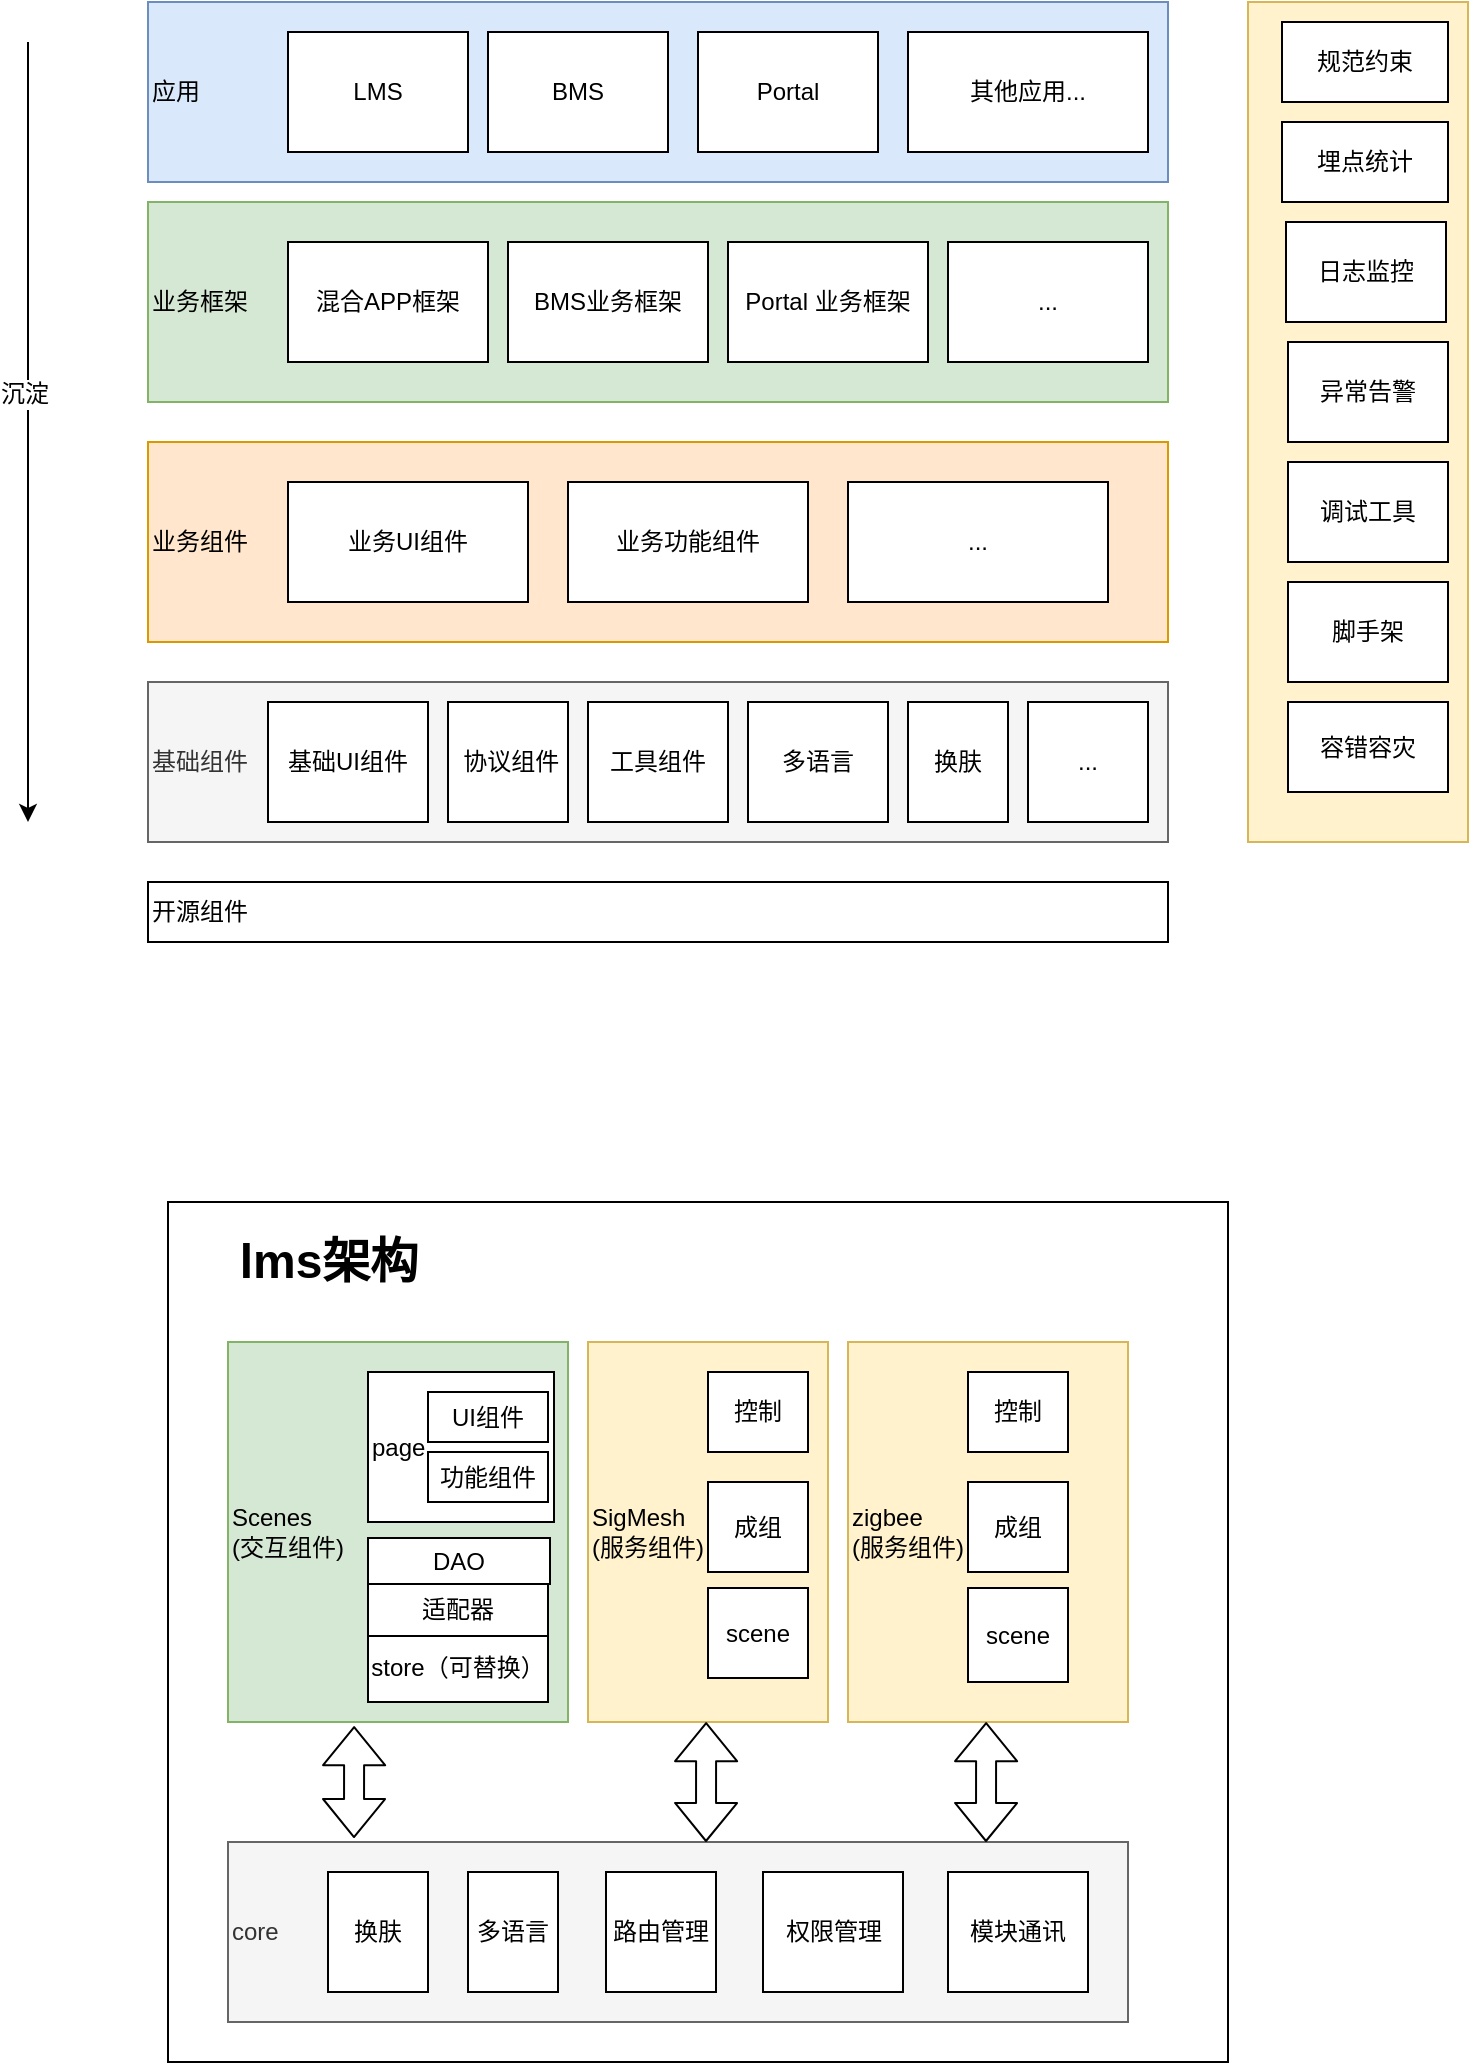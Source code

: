 <mxfile version="12.3.6" type="github" pages="1">
  <diagram id="mC2z6ZHij45KzqhMj24y" name="Page-1">
    <mxGraphModel dx="786" dy="487" grid="1" gridSize="10" guides="1" tooltips="1" connect="1" arrows="1" fold="1" page="1" pageScale="1" pageWidth="850" pageHeight="1100" math="0" shadow="0">
      <root>
        <mxCell id="0"/>
        <mxCell id="1" parent="0"/>
        <mxCell id="fKgnZvQEvgCLy6BaPN-c-21" value="" style="rounded=0;whiteSpace=wrap;html=1;" vertex="1" parent="1">
          <mxGeometry x="120" y="660" width="530" height="430" as="geometry"/>
        </mxCell>
        <mxCell id="YCONs0wasow0GZZ-GPy--1" value="应用" style="rounded=0;whiteSpace=wrap;html=1;fillColor=#dae8fc;strokeColor=#6c8ebf;align=left;" parent="1" vertex="1">
          <mxGeometry x="110" y="60" width="510" height="90" as="geometry"/>
        </mxCell>
        <mxCell id="YCONs0wasow0GZZ-GPy--2" value="BMS" style="rounded=0;whiteSpace=wrap;html=1;" parent="1" vertex="1">
          <mxGeometry x="280" y="75" width="90" height="60" as="geometry"/>
        </mxCell>
        <mxCell id="YCONs0wasow0GZZ-GPy--3" value="Portal" style="rounded=0;whiteSpace=wrap;html=1;" parent="1" vertex="1">
          <mxGeometry x="385" y="75" width="90" height="60" as="geometry"/>
        </mxCell>
        <mxCell id="YCONs0wasow0GZZ-GPy--8" value="业务框架" style="rounded=0;whiteSpace=wrap;html=1;align=left;fillColor=#d5e8d4;strokeColor=#82b366;" parent="1" vertex="1">
          <mxGeometry x="110" y="160" width="510" height="100" as="geometry"/>
        </mxCell>
        <mxCell id="YCONs0wasow0GZZ-GPy--12" value="混合APP框架" style="rounded=0;whiteSpace=wrap;html=1;" parent="1" vertex="1">
          <mxGeometry x="180" y="180" width="100" height="60" as="geometry"/>
        </mxCell>
        <mxCell id="YCONs0wasow0GZZ-GPy--13" value="BMS业务框架" style="rounded=0;whiteSpace=wrap;html=1;" parent="1" vertex="1">
          <mxGeometry x="290" y="180" width="100" height="60" as="geometry"/>
        </mxCell>
        <mxCell id="YCONs0wasow0GZZ-GPy--14" value="业务组件" style="rounded=0;whiteSpace=wrap;html=1;align=left;fillColor=#ffe6cc;strokeColor=#d79b00;" parent="1" vertex="1">
          <mxGeometry x="110" y="280" width="510" height="100" as="geometry"/>
        </mxCell>
        <mxCell id="YCONs0wasow0GZZ-GPy--17" value="业务UI组件" style="rounded=0;whiteSpace=wrap;html=1;" parent="1" vertex="1">
          <mxGeometry x="180" y="300" width="120" height="60" as="geometry"/>
        </mxCell>
        <mxCell id="YCONs0wasow0GZZ-GPy--19" value="业务功能组件" style="rounded=0;whiteSpace=wrap;html=1;" parent="1" vertex="1">
          <mxGeometry x="320" y="300" width="120" height="60" as="geometry"/>
        </mxCell>
        <mxCell id="YCONs0wasow0GZZ-GPy--20" value="基础组件" style="rounded=0;whiteSpace=wrap;html=1;align=left;fillColor=#f5f5f5;strokeColor=#666666;fontColor=#333333;" parent="1" vertex="1">
          <mxGeometry x="110" y="400" width="510" height="80" as="geometry"/>
        </mxCell>
        <mxCell id="YCONs0wasow0GZZ-GPy--21" value="基础UI组件" style="rounded=0;whiteSpace=wrap;html=1;" parent="1" vertex="1">
          <mxGeometry x="170" y="410" width="80" height="60" as="geometry"/>
        </mxCell>
        <mxCell id="YCONs0wasow0GZZ-GPy--22" value="&amp;nbsp;协议组件" style="rounded=0;whiteSpace=wrap;html=1;" parent="1" vertex="1">
          <mxGeometry x="260" y="410" width="60" height="60" as="geometry"/>
        </mxCell>
        <mxCell id="YCONs0wasow0GZZ-GPy--25" value="其他应用..." style="rounded=0;whiteSpace=wrap;html=1;" parent="1" vertex="1">
          <mxGeometry x="490" y="75" width="120" height="60" as="geometry"/>
        </mxCell>
        <mxCell id="YCONs0wasow0GZZ-GPy--26" value="工具组件" style="rounded=0;whiteSpace=wrap;html=1;" parent="1" vertex="1">
          <mxGeometry x="330" y="410" width="70" height="60" as="geometry"/>
        </mxCell>
        <mxCell id="6pe8D8bSwLI52zhU29Og-7" value="多语言" style="rounded=0;whiteSpace=wrap;html=1;" parent="1" vertex="1">
          <mxGeometry x="410" y="410" width="70" height="60" as="geometry"/>
        </mxCell>
        <mxCell id="6pe8D8bSwLI52zhU29Og-8" value="换肤" style="rounded=0;whiteSpace=wrap;html=1;" parent="1" vertex="1">
          <mxGeometry x="490" y="410" width="50" height="60" as="geometry"/>
        </mxCell>
        <mxCell id="6pe8D8bSwLI52zhU29Og-12" value="Portal 业务框架" style="rounded=0;whiteSpace=wrap;html=1;" parent="1" vertex="1">
          <mxGeometry x="400" y="180" width="100" height="60" as="geometry"/>
        </mxCell>
        <mxCell id="6pe8D8bSwLI52zhU29Og-13" value="..." style="rounded=0;whiteSpace=wrap;html=1;" parent="1" vertex="1">
          <mxGeometry x="550" y="410" width="60" height="60" as="geometry"/>
        </mxCell>
        <mxCell id="6pe8D8bSwLI52zhU29Og-16" value="LMS" style="rounded=0;whiteSpace=wrap;html=1;" parent="1" vertex="1">
          <mxGeometry x="180" y="75" width="90" height="60" as="geometry"/>
        </mxCell>
        <mxCell id="6pe8D8bSwLI52zhU29Og-17" value="" style="endArrow=classic;html=1;" parent="1" edge="1">
          <mxGeometry width="50" height="50" relative="1" as="geometry">
            <mxPoint x="50" y="80" as="sourcePoint"/>
            <mxPoint x="50" y="470" as="targetPoint"/>
          </mxGeometry>
        </mxCell>
        <mxCell id="6pe8D8bSwLI52zhU29Og-18" value="沉淀" style="text;html=1;align=center;verticalAlign=middle;resizable=0;points=[];;labelBackgroundColor=#ffffff;" parent="6pe8D8bSwLI52zhU29Og-17" vertex="1" connectable="0">
          <mxGeometry x="-0.097" y="-2" relative="1" as="geometry">
            <mxPoint as="offset"/>
          </mxGeometry>
        </mxCell>
        <mxCell id="6pe8D8bSwLI52zhU29Og-19" value="" style="rounded=0;whiteSpace=wrap;html=1;fillColor=#fff2cc;strokeColor=#d6b656;align=left;" parent="1" vertex="1">
          <mxGeometry x="660" y="60" width="110" height="420" as="geometry"/>
        </mxCell>
        <mxCell id="6pe8D8bSwLI52zhU29Og-20" value="埋点统计" style="rounded=0;whiteSpace=wrap;html=1;" parent="1" vertex="1">
          <mxGeometry x="677" y="120" width="83" height="40" as="geometry"/>
        </mxCell>
        <mxCell id="6pe8D8bSwLI52zhU29Og-24" value="日志监控" style="rounded=0;whiteSpace=wrap;html=1;" parent="1" vertex="1">
          <mxGeometry x="679" y="170" width="80" height="50" as="geometry"/>
        </mxCell>
        <mxCell id="6pe8D8bSwLI52zhU29Og-25" value="异常告警" style="rounded=0;whiteSpace=wrap;html=1;" parent="1" vertex="1">
          <mxGeometry x="680" y="230" width="80" height="50" as="geometry"/>
        </mxCell>
        <mxCell id="6pe8D8bSwLI52zhU29Og-28" value="调试工具" style="rounded=0;whiteSpace=wrap;html=1;" parent="1" vertex="1">
          <mxGeometry x="680" y="290" width="80" height="50" as="geometry"/>
        </mxCell>
        <mxCell id="6pe8D8bSwLI52zhU29Og-31" value="脚手架" style="rounded=0;whiteSpace=wrap;html=1;" parent="1" vertex="1">
          <mxGeometry x="680" y="350" width="80" height="50" as="geometry"/>
        </mxCell>
        <mxCell id="6pe8D8bSwLI52zhU29Og-36" value="..." style="rounded=0;whiteSpace=wrap;html=1;" parent="1" vertex="1">
          <mxGeometry x="460" y="300" width="130" height="60" as="geometry"/>
        </mxCell>
        <mxCell id="6pe8D8bSwLI52zhU29Og-37" value="..." style="rounded=0;whiteSpace=wrap;html=1;" parent="1" vertex="1">
          <mxGeometry x="510" y="180" width="100" height="60" as="geometry"/>
        </mxCell>
        <mxCell id="6pe8D8bSwLI52zhU29Og-38" value="开源组件" style="rounded=0;whiteSpace=wrap;html=1;align=left;glass=0;comic=0;" parent="1" vertex="1">
          <mxGeometry x="110" y="500" width="510" height="30" as="geometry"/>
        </mxCell>
        <mxCell id="6pe8D8bSwLI52zhU29Og-40" value="规范约束" style="rounded=0;whiteSpace=wrap;html=1;" parent="1" vertex="1">
          <mxGeometry x="677" y="70" width="83" height="40" as="geometry"/>
        </mxCell>
        <mxCell id="6pe8D8bSwLI52zhU29Og-52" value="Scenes&lt;br&gt;(交互组件)" style="rounded=0;whiteSpace=wrap;html=1;align=left;fillColor=#d5e8d4;strokeColor=#82b366;" parent="1" vertex="1">
          <mxGeometry x="150" y="730" width="170" height="190" as="geometry"/>
        </mxCell>
        <mxCell id="6pe8D8bSwLI52zhU29Og-54" value="page" style="rounded=0;whiteSpace=wrap;html=1;align=left;" parent="1" vertex="1">
          <mxGeometry x="220" y="745" width="93" height="75" as="geometry"/>
        </mxCell>
        <mxCell id="6pe8D8bSwLI52zhU29Og-57" value="core" style="rounded=0;whiteSpace=wrap;html=1;shadow=0;align=left;fillColor=#f5f5f5;strokeColor=#666666;fontColor=#333333;" parent="1" vertex="1">
          <mxGeometry x="150" y="980" width="450" height="90" as="geometry"/>
        </mxCell>
        <mxCell id="6pe8D8bSwLI52zhU29Og-59" value="SigMesh&lt;br&gt;(服务组件)" style="rounded=0;whiteSpace=wrap;html=1;align=left;fillColor=#fff2cc;strokeColor=#d6b656;" parent="1" vertex="1">
          <mxGeometry x="330" y="730" width="120" height="190" as="geometry"/>
        </mxCell>
        <mxCell id="6pe8D8bSwLI52zhU29Og-61" value="控制" style="rounded=0;whiteSpace=wrap;html=1;shadow=0;glass=0;comic=0;" parent="1" vertex="1">
          <mxGeometry x="390" y="745" width="50" height="40" as="geometry"/>
        </mxCell>
        <mxCell id="6pe8D8bSwLI52zhU29Og-62" value="成组" style="rounded=0;whiteSpace=wrap;html=1;shadow=0;glass=0;comic=0;" parent="1" vertex="1">
          <mxGeometry x="390" y="800" width="50" height="45" as="geometry"/>
        </mxCell>
        <mxCell id="6pe8D8bSwLI52zhU29Og-63" value="scene" style="rounded=0;whiteSpace=wrap;html=1;shadow=0;glass=0;comic=0;" parent="1" vertex="1">
          <mxGeometry x="390" y="853" width="50" height="45" as="geometry"/>
        </mxCell>
        <mxCell id="6pe8D8bSwLI52zhU29Og-71" value="换肤" style="rounded=0;whiteSpace=wrap;html=1;shadow=0;glass=0;comic=0;" parent="1" vertex="1">
          <mxGeometry x="200" y="995" width="50" height="60" as="geometry"/>
        </mxCell>
        <mxCell id="6pe8D8bSwLI52zhU29Og-73" value="多语言" style="rounded=0;whiteSpace=wrap;html=1;shadow=0;glass=0;comic=0;" parent="1" vertex="1">
          <mxGeometry x="270" y="995" width="45" height="60" as="geometry"/>
        </mxCell>
        <mxCell id="6pe8D8bSwLI52zhU29Og-74" value="zigbee&lt;br&gt;(服务组件)" style="rounded=0;whiteSpace=wrap;html=1;align=left;fillColor=#fff2cc;strokeColor=#d6b656;" parent="1" vertex="1">
          <mxGeometry x="460" y="730" width="140" height="190" as="geometry"/>
        </mxCell>
        <mxCell id="6pe8D8bSwLI52zhU29Og-76" value="控制" style="rounded=0;whiteSpace=wrap;html=1;shadow=0;glass=0;comic=0;" parent="1" vertex="1">
          <mxGeometry x="520" y="745" width="50" height="40" as="geometry"/>
        </mxCell>
        <mxCell id="6pe8D8bSwLI52zhU29Og-77" value="成组" style="rounded=0;whiteSpace=wrap;html=1;shadow=0;glass=0;comic=0;" parent="1" vertex="1">
          <mxGeometry x="520" y="800" width="50" height="45" as="geometry"/>
        </mxCell>
        <mxCell id="6pe8D8bSwLI52zhU29Og-78" value="scene" style="rounded=0;whiteSpace=wrap;html=1;shadow=0;glass=0;comic=0;" parent="1" vertex="1">
          <mxGeometry x="520" y="853" width="50" height="47" as="geometry"/>
        </mxCell>
        <mxCell id="fKgnZvQEvgCLy6BaPN-c-1" value="容错容灾" style="rounded=0;whiteSpace=wrap;html=1;" vertex="1" parent="1">
          <mxGeometry x="680" y="410" width="80" height="45" as="geometry"/>
        </mxCell>
        <mxCell id="fKgnZvQEvgCLy6BaPN-c-7" value="路由管理" style="rounded=0;whiteSpace=wrap;html=1;shadow=0;glass=0;comic=0;" vertex="1" parent="1">
          <mxGeometry x="339" y="995" width="55" height="60" as="geometry"/>
        </mxCell>
        <mxCell id="fKgnZvQEvgCLy6BaPN-c-11" value="权限管理" style="rounded=0;whiteSpace=wrap;html=1;" vertex="1" parent="1">
          <mxGeometry x="417.5" y="995" width="70" height="60" as="geometry"/>
        </mxCell>
        <mxCell id="fKgnZvQEvgCLy6BaPN-c-12" value="模块通讯" style="rounded=0;whiteSpace=wrap;html=1;" vertex="1" parent="1">
          <mxGeometry x="510" y="995" width="70" height="60" as="geometry"/>
        </mxCell>
        <mxCell id="fKgnZvQEvgCLy6BaPN-c-13" value="store（可替换）" style="rounded=0;whiteSpace=wrap;html=1;" vertex="1" parent="1">
          <mxGeometry x="220" y="876" width="90" height="34" as="geometry"/>
        </mxCell>
        <mxCell id="fKgnZvQEvgCLy6BaPN-c-14" value="适配器" style="rounded=0;whiteSpace=wrap;html=1;" vertex="1" parent="1">
          <mxGeometry x="220" y="850" width="90" height="27" as="geometry"/>
        </mxCell>
        <mxCell id="fKgnZvQEvgCLy6BaPN-c-15" value="DAO" style="rounded=0;whiteSpace=wrap;html=1;" vertex="1" parent="1">
          <mxGeometry x="220" y="828" width="91" height="23" as="geometry"/>
        </mxCell>
        <mxCell id="fKgnZvQEvgCLy6BaPN-c-16" value="UI组件" style="rounded=0;whiteSpace=wrap;html=1;" vertex="1" parent="1">
          <mxGeometry x="250" y="755" width="60" height="25" as="geometry"/>
        </mxCell>
        <mxCell id="fKgnZvQEvgCLy6BaPN-c-17" value="功能组件" style="rounded=0;whiteSpace=wrap;html=1;" vertex="1" parent="1">
          <mxGeometry x="250" y="785" width="60" height="25" as="geometry"/>
        </mxCell>
        <mxCell id="fKgnZvQEvgCLy6BaPN-c-18" value="" style="shape=flexArrow;endArrow=classic;startArrow=classic;html=1;entryX=0.371;entryY=1.011;entryDx=0;entryDy=0;entryPerimeter=0;exitX=0.14;exitY=-0.022;exitDx=0;exitDy=0;exitPerimeter=0;" edge="1" parent="1" source="6pe8D8bSwLI52zhU29Og-57" target="6pe8D8bSwLI52zhU29Og-52">
          <mxGeometry width="50" height="50" relative="1" as="geometry">
            <mxPoint x="210" y="960" as="sourcePoint"/>
            <mxPoint x="210" y="930" as="targetPoint"/>
          </mxGeometry>
        </mxCell>
        <mxCell id="fKgnZvQEvgCLy6BaPN-c-19" value="" style="shape=flexArrow;endArrow=classic;startArrow=classic;html=1;entryX=0.371;entryY=1.011;entryDx=0;entryDy=0;entryPerimeter=0;" edge="1" parent="1">
          <mxGeometry width="50" height="50" relative="1" as="geometry">
            <mxPoint x="389" y="980" as="sourcePoint"/>
            <mxPoint x="389.07" y="920.09" as="targetPoint"/>
          </mxGeometry>
        </mxCell>
        <mxCell id="fKgnZvQEvgCLy6BaPN-c-20" value="" style="shape=flexArrow;endArrow=classic;startArrow=classic;html=1;entryX=0.371;entryY=1.011;entryDx=0;entryDy=0;entryPerimeter=0;" edge="1" parent="1">
          <mxGeometry width="50" height="50" relative="1" as="geometry">
            <mxPoint x="529" y="980" as="sourcePoint"/>
            <mxPoint x="529.07" y="920.09" as="targetPoint"/>
          </mxGeometry>
        </mxCell>
        <mxCell id="fKgnZvQEvgCLy6BaPN-c-22" value="lms架构" style="text;strokeColor=none;fillColor=none;html=1;fontSize=24;fontStyle=1;verticalAlign=middle;align=center;rounded=0;" vertex="1" parent="1">
          <mxGeometry x="150" y="670" width="100" height="40" as="geometry"/>
        </mxCell>
      </root>
    </mxGraphModel>
  </diagram>
</mxfile>
